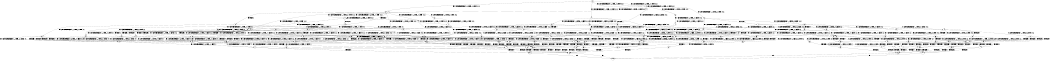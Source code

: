 digraph BCG {
size = "7, 10.5";
center = TRUE;
node [shape = circle];
0 [peripheries = 2];
0 -> 1 [label = "EX !0 !ATOMIC_EXCH_BRANCH (1, +1, TRUE, +0, 2, TRUE) !:0:1:2:"];
0 -> 2 [label = "EX !1 !ATOMIC_EXCH_BRANCH (1, +0, TRUE, +0, 1, TRUE) !:0:1:2:"];
0 -> 3 [label = "EX !2 !ATOMIC_EXCH_BRANCH (1, +0, FALSE, +0, 3, TRUE) !:0:1:2:"];
0 -> 4 [label = "EX !0 !ATOMIC_EXCH_BRANCH (1, +1, TRUE, +0, 2, TRUE) !:0:1:2:"];
1 -> 5 [label = "EX !2 !ATOMIC_EXCH_BRANCH (1, +0, FALSE, +0, 3, FALSE) !:0:1:2:"];
2 -> 6 [label = "EX !0 !ATOMIC_EXCH_BRANCH (1, +1, TRUE, +0, 2, TRUE) !:0:1:2:"];
2 -> 7 [label = "EX !2 !ATOMIC_EXCH_BRANCH (1, +0, FALSE, +0, 3, TRUE) !:0:1:2:"];
2 -> 8 [label = "EX !0 !ATOMIC_EXCH_BRANCH (1, +1, TRUE, +0, 2, TRUE) !:0:1:2:"];
2 -> 2 [label = "EX !1 !ATOMIC_EXCH_BRANCH (1, +0, TRUE, +0, 1, TRUE) !:0:1:2:"];
3 -> 9 [label = "EX !0 !ATOMIC_EXCH_BRANCH (1, +1, TRUE, +0, 2, TRUE) !:0:1:2:"];
3 -> 10 [label = "TERMINATE !2"];
3 -> 11 [label = "EX !1 !ATOMIC_EXCH_BRANCH (1, +0, TRUE, +0, 1, TRUE) !:0:1:2:"];
3 -> 12 [label = "EX !0 !ATOMIC_EXCH_BRANCH (1, +1, TRUE, +0, 2, TRUE) !:0:1:2:"];
4 -> 5 [label = "EX !2 !ATOMIC_EXCH_BRANCH (1, +0, FALSE, +0, 3, FALSE) !:0:1:2:"];
4 -> 13 [label = "TERMINATE !0"];
4 -> 14 [label = "EX !1 !ATOMIC_EXCH_BRANCH (1, +0, TRUE, +0, 1, FALSE) !:0:1:2:"];
4 -> 15 [label = "EX !2 !ATOMIC_EXCH_BRANCH (1, +0, FALSE, +0, 3, FALSE) !:0:1:2:"];
5 -> 16 [label = "EX !2 !ATOMIC_EXCH_BRANCH (1, +1, TRUE, +0, 3, FALSE) !:0:1:2:"];
6 -> 17 [label = "EX !1 !ATOMIC_EXCH_BRANCH (1, +0, TRUE, +0, 1, FALSE) !:0:1:2:"];
7 -> 18 [label = "EX !1 !ATOMIC_EXCH_BRANCH (1, +0, TRUE, +0, 1, TRUE) !:0:1:2:"];
7 -> 19 [label = "TERMINATE !2"];
7 -> 20 [label = "EX !0 !ATOMIC_EXCH_BRANCH (1, +1, TRUE, +0, 2, TRUE) !:0:1:2:"];
7 -> 11 [label = "EX !1 !ATOMIC_EXCH_BRANCH (1, +0, TRUE, +0, 1, TRUE) !:0:1:2:"];
8 -> 17 [label = "EX !1 !ATOMIC_EXCH_BRANCH (1, +0, TRUE, +0, 1, FALSE) !:0:1:2:"];
8 -> 21 [label = "TERMINATE !0"];
8 -> 22 [label = "EX !2 !ATOMIC_EXCH_BRANCH (1, +0, FALSE, +0, 3, FALSE) !:0:1:2:"];
8 -> 14 [label = "EX !1 !ATOMIC_EXCH_BRANCH (1, +0, TRUE, +0, 1, FALSE) !:0:1:2:"];
9 -> 23 [label = "EX !1 !ATOMIC_EXCH_BRANCH (1, +0, TRUE, +0, 1, FALSE) !:0:1:2:"];
10 -> 24 [label = "EX !0 !ATOMIC_EXCH_BRANCH (1, +1, TRUE, +0, 2, TRUE) !:0:1:"];
10 -> 25 [label = "EX !1 !ATOMIC_EXCH_BRANCH (1, +0, TRUE, +0, 1, TRUE) !:0:1:"];
10 -> 26 [label = "EX !0 !ATOMIC_EXCH_BRANCH (1, +1, TRUE, +0, 2, TRUE) !:0:1:"];
11 -> 27 [label = "EX !0 !ATOMIC_EXCH_BRANCH (1, +1, TRUE, +0, 2, TRUE) !:0:1:2:"];
11 -> 19 [label = "TERMINATE !2"];
11 -> 20 [label = "EX !0 !ATOMIC_EXCH_BRANCH (1, +1, TRUE, +0, 2, TRUE) !:0:1:2:"];
11 -> 11 [label = "EX !1 !ATOMIC_EXCH_BRANCH (1, +0, TRUE, +0, 1, TRUE) !:0:1:2:"];
12 -> 23 [label = "EX !1 !ATOMIC_EXCH_BRANCH (1, +0, TRUE, +0, 1, FALSE) !:0:1:2:"];
12 -> 28 [label = "TERMINATE !2"];
12 -> 29 [label = "TERMINATE !0"];
12 -> 30 [label = "EX !1 !ATOMIC_EXCH_BRANCH (1, +0, TRUE, +0, 1, FALSE) !:0:1:2:"];
13 -> 31 [label = "EX !2 !ATOMIC_EXCH_BRANCH (1, +0, FALSE, +0, 3, FALSE) !:1:2:"];
13 -> 32 [label = "EX !1 !ATOMIC_EXCH_BRANCH (1, +0, TRUE, +0, 1, FALSE) !:1:2:"];
13 -> 33 [label = "EX !2 !ATOMIC_EXCH_BRANCH (1, +0, FALSE, +0, 3, FALSE) !:1:2:"];
14 -> 34 [label = "EX !2 !ATOMIC_EXCH_BRANCH (1, +0, FALSE, +0, 3, TRUE) !:0:1:2:"];
14 -> 35 [label = "TERMINATE !1"];
14 -> 36 [label = "TERMINATE !0"];
14 -> 37 [label = "EX !2 !ATOMIC_EXCH_BRANCH (1, +0, FALSE, +0, 3, TRUE) !:0:1:2:"];
15 -> 16 [label = "EX !2 !ATOMIC_EXCH_BRANCH (1, +1, TRUE, +0, 3, FALSE) !:0:1:2:"];
15 -> 38 [label = "TERMINATE !0"];
15 -> 39 [label = "EX !1 !ATOMIC_EXCH_BRANCH (1, +0, TRUE, +0, 1, FALSE) !:0:1:2:"];
15 -> 40 [label = "EX !2 !ATOMIC_EXCH_BRANCH (1, +1, TRUE, +0, 3, FALSE) !:0:1:2:"];
16 -> 23 [label = "EX !1 !ATOMIC_EXCH_BRANCH (1, +0, TRUE, +0, 1, FALSE) !:0:1:2:"];
17 -> 34 [label = "EX !2 !ATOMIC_EXCH_BRANCH (1, +0, FALSE, +0, 3, TRUE) !:0:1:2:"];
18 -> 27 [label = "EX !0 !ATOMIC_EXCH_BRANCH (1, +1, TRUE, +0, 2, TRUE) !:0:1:2:"];
19 -> 41 [label = "EX !1 !ATOMIC_EXCH_BRANCH (1, +0, TRUE, +0, 1, TRUE) !:0:1:"];
19 -> 42 [label = "EX !0 !ATOMIC_EXCH_BRANCH (1, +1, TRUE, +0, 2, TRUE) !:0:1:"];
19 -> 25 [label = "EX !1 !ATOMIC_EXCH_BRANCH (1, +0, TRUE, +0, 1, TRUE) !:0:1:"];
20 -> 23 [label = "EX !1 !ATOMIC_EXCH_BRANCH (1, +0, TRUE, +0, 1, FALSE) !:0:1:2:"];
20 -> 43 [label = "TERMINATE !2"];
20 -> 44 [label = "TERMINATE !0"];
20 -> 30 [label = "EX !1 !ATOMIC_EXCH_BRANCH (1, +0, TRUE, +0, 1, FALSE) !:0:1:2:"];
21 -> 45 [label = "EX !1 !ATOMIC_EXCH_BRANCH (1, +0, TRUE, +0, 1, FALSE) !:1:2:"];
21 -> 46 [label = "EX !2 !ATOMIC_EXCH_BRANCH (1, +0, FALSE, +0, 3, FALSE) !:1:2:"];
21 -> 32 [label = "EX !1 !ATOMIC_EXCH_BRANCH (1, +0, TRUE, +0, 1, FALSE) !:1:2:"];
22 -> 47 [label = "EX !1 !ATOMIC_EXCH_BRANCH (1, +0, TRUE, +0, 1, FALSE) !:0:1:2:"];
22 -> 48 [label = "TERMINATE !0"];
22 -> 49 [label = "EX !2 !ATOMIC_EXCH_BRANCH (1, +1, TRUE, +0, 3, FALSE) !:0:1:2:"];
22 -> 39 [label = "EX !1 !ATOMIC_EXCH_BRANCH (1, +0, TRUE, +0, 1, FALSE) !:0:1:2:"];
23 -> 50 [label = "TERMINATE !0"];
24 -> 51 [label = "EX !1 !ATOMIC_EXCH_BRANCH (1, +0, TRUE, +0, 1, FALSE) !:0:1:"];
25 -> 52 [label = "EX !0 !ATOMIC_EXCH_BRANCH (1, +1, TRUE, +0, 2, TRUE) !:0:1:"];
25 -> 42 [label = "EX !0 !ATOMIC_EXCH_BRANCH (1, +1, TRUE, +0, 2, TRUE) !:0:1:"];
25 -> 25 [label = "EX !1 !ATOMIC_EXCH_BRANCH (1, +0, TRUE, +0, 1, TRUE) !:0:1:"];
26 -> 51 [label = "EX !1 !ATOMIC_EXCH_BRANCH (1, +0, TRUE, +0, 1, FALSE) !:0:1:"];
26 -> 53 [label = "TERMINATE !0"];
26 -> 54 [label = "EX !1 !ATOMIC_EXCH_BRANCH (1, +0, TRUE, +0, 1, FALSE) !:0:1:"];
27 -> 23 [label = "EX !1 !ATOMIC_EXCH_BRANCH (1, +0, TRUE, +0, 1, FALSE) !:0:1:2:"];
28 -> 51 [label = "EX !1 !ATOMIC_EXCH_BRANCH (1, +0, TRUE, +0, 1, FALSE) !:0:1:"];
28 -> 53 [label = "TERMINATE !0"];
28 -> 54 [label = "EX !1 !ATOMIC_EXCH_BRANCH (1, +0, TRUE, +0, 1, FALSE) !:0:1:"];
29 -> 55 [label = "EX !1 !ATOMIC_EXCH_BRANCH (1, +0, TRUE, +0, 1, FALSE) !:1:2:"];
29 -> 53 [label = "TERMINATE !2"];
29 -> 56 [label = "EX !1 !ATOMIC_EXCH_BRANCH (1, +0, TRUE, +0, 1, FALSE) !:1:2:"];
30 -> 50 [label = "TERMINATE !0"];
30 -> 57 [label = "TERMINATE !1"];
30 -> 58 [label = "TERMINATE !2"];
30 -> 59 [label = "TERMINATE !0"];
31 -> 60 [label = "EX !2 !ATOMIC_EXCH_BRANCH (1, +1, TRUE, +0, 3, FALSE) !:1:2:"];
32 -> 61 [label = "EX !2 !ATOMIC_EXCH_BRANCH (1, +0, FALSE, +0, 3, TRUE) !:1:2:"];
32 -> 62 [label = "TERMINATE !1"];
32 -> 63 [label = "EX !2 !ATOMIC_EXCH_BRANCH (1, +0, FALSE, +0, 3, TRUE) !:1:2:"];
33 -> 60 [label = "EX !2 !ATOMIC_EXCH_BRANCH (1, +1, TRUE, +0, 3, FALSE) !:1:2:"];
33 -> 64 [label = "EX !1 !ATOMIC_EXCH_BRANCH (1, +0, TRUE, +0, 1, FALSE) !:1:2:"];
33 -> 65 [label = "EX !2 !ATOMIC_EXCH_BRANCH (1, +1, TRUE, +0, 3, FALSE) !:1:2:"];
34 -> 50 [label = "TERMINATE !0"];
35 -> 66 [label = "EX !2 !ATOMIC_EXCH_BRANCH (1, +0, FALSE, +0, 3, TRUE) !:0:2:"];
35 -> 62 [label = "TERMINATE !0"];
35 -> 67 [label = "EX !2 !ATOMIC_EXCH_BRANCH (1, +0, FALSE, +0, 3, TRUE) !:0:2:"];
36 -> 61 [label = "EX !2 !ATOMIC_EXCH_BRANCH (1, +0, FALSE, +0, 3, TRUE) !:1:2:"];
36 -> 62 [label = "TERMINATE !1"];
36 -> 63 [label = "EX !2 !ATOMIC_EXCH_BRANCH (1, +0, FALSE, +0, 3, TRUE) !:1:2:"];
37 -> 50 [label = "TERMINATE !0"];
37 -> 57 [label = "TERMINATE !1"];
37 -> 58 [label = "TERMINATE !2"];
37 -> 59 [label = "TERMINATE !0"];
38 -> 60 [label = "EX !2 !ATOMIC_EXCH_BRANCH (1, +1, TRUE, +0, 3, FALSE) !:1:2:"];
38 -> 64 [label = "EX !1 !ATOMIC_EXCH_BRANCH (1, +0, TRUE, +0, 1, FALSE) !:1:2:"];
38 -> 65 [label = "EX !2 !ATOMIC_EXCH_BRANCH (1, +1, TRUE, +0, 3, FALSE) !:1:2:"];
39 -> 68 [label = "EX !2 !ATOMIC_EXCH_BRANCH (1, +1, TRUE, +0, 3, TRUE) !:0:1:2:"];
39 -> 69 [label = "TERMINATE !1"];
39 -> 70 [label = "TERMINATE !0"];
39 -> 71 [label = "EX !2 !ATOMIC_EXCH_BRANCH (1, +1, TRUE, +0, 3, TRUE) !:0:1:2:"];
40 -> 23 [label = "EX !1 !ATOMIC_EXCH_BRANCH (1, +0, TRUE, +0, 1, FALSE) !:0:1:2:"];
40 -> 28 [label = "TERMINATE !2"];
40 -> 29 [label = "TERMINATE !0"];
40 -> 30 [label = "EX !1 !ATOMIC_EXCH_BRANCH (1, +0, TRUE, +0, 1, FALSE) !:0:1:2:"];
41 -> 52 [label = "EX !0 !ATOMIC_EXCH_BRANCH (1, +1, TRUE, +0, 2, TRUE) !:0:1:"];
42 -> 51 [label = "EX !1 !ATOMIC_EXCH_BRANCH (1, +0, TRUE, +0, 1, FALSE) !:0:1:"];
42 -> 72 [label = "TERMINATE !0"];
42 -> 54 [label = "EX !1 !ATOMIC_EXCH_BRANCH (1, +0, TRUE, +0, 1, FALSE) !:0:1:"];
43 -> 51 [label = "EX !1 !ATOMIC_EXCH_BRANCH (1, +0, TRUE, +0, 1, FALSE) !:0:1:"];
43 -> 72 [label = "TERMINATE !0"];
43 -> 54 [label = "EX !1 !ATOMIC_EXCH_BRANCH (1, +0, TRUE, +0, 1, FALSE) !:0:1:"];
44 -> 55 [label = "EX !1 !ATOMIC_EXCH_BRANCH (1, +0, TRUE, +0, 1, FALSE) !:1:2:"];
44 -> 72 [label = "TERMINATE !2"];
44 -> 56 [label = "EX !1 !ATOMIC_EXCH_BRANCH (1, +0, TRUE, +0, 1, FALSE) !:1:2:"];
45 -> 61 [label = "EX !2 !ATOMIC_EXCH_BRANCH (1, +0, FALSE, +0, 3, TRUE) !:1:2:"];
46 -> 73 [label = "EX !1 !ATOMIC_EXCH_BRANCH (1, +0, TRUE, +0, 1, FALSE) !:1:2:"];
46 -> 74 [label = "EX !2 !ATOMIC_EXCH_BRANCH (1, +1, TRUE, +0, 3, FALSE) !:1:2:"];
46 -> 64 [label = "EX !1 !ATOMIC_EXCH_BRANCH (1, +0, TRUE, +0, 1, FALSE) !:1:2:"];
47 -> 68 [label = "EX !2 !ATOMIC_EXCH_BRANCH (1, +1, TRUE, +0, 3, TRUE) !:0:1:2:"];
48 -> 73 [label = "EX !1 !ATOMIC_EXCH_BRANCH (1, +0, TRUE, +0, 1, FALSE) !:1:2:"];
48 -> 74 [label = "EX !2 !ATOMIC_EXCH_BRANCH (1, +1, TRUE, +0, 3, FALSE) !:1:2:"];
48 -> 64 [label = "EX !1 !ATOMIC_EXCH_BRANCH (1, +0, TRUE, +0, 1, FALSE) !:1:2:"];
49 -> 23 [label = "EX !1 !ATOMIC_EXCH_BRANCH (1, +0, TRUE, +0, 1, FALSE) !:0:1:2:"];
49 -> 43 [label = "TERMINATE !2"];
49 -> 44 [label = "TERMINATE !0"];
49 -> 30 [label = "EX !1 !ATOMIC_EXCH_BRANCH (1, +0, TRUE, +0, 1, FALSE) !:0:1:2:"];
50 -> 75 [label = "TERMINATE !2"];
51 -> 75 [label = "TERMINATE !0"];
52 -> 51 [label = "EX !1 !ATOMIC_EXCH_BRANCH (1, +0, TRUE, +0, 1, FALSE) !:0:1:"];
53 -> 76 [label = "EX !1 !ATOMIC_EXCH_BRANCH (1, +0, TRUE, +0, 1, FALSE) !:1:"];
53 -> 77 [label = "EX !1 !ATOMIC_EXCH_BRANCH (1, +0, TRUE, +0, 1, FALSE) !:1:"];
54 -> 75 [label = "TERMINATE !0"];
54 -> 78 [label = "TERMINATE !1"];
54 -> 79 [label = "TERMINATE !0"];
55 -> 75 [label = "TERMINATE !2"];
56 -> 75 [label = "TERMINATE !2"];
56 -> 80 [label = "TERMINATE !1"];
56 -> 79 [label = "TERMINATE !2"];
57 -> 81 [label = "TERMINATE !0"];
57 -> 78 [label = "TERMINATE !2"];
57 -> 80 [label = "TERMINATE !0"];
58 -> 75 [label = "TERMINATE !0"];
58 -> 78 [label = "TERMINATE !1"];
58 -> 79 [label = "TERMINATE !0"];
59 -> 75 [label = "TERMINATE !2"];
59 -> 80 [label = "TERMINATE !1"];
59 -> 79 [label = "TERMINATE !2"];
60 -> 55 [label = "EX !1 !ATOMIC_EXCH_BRANCH (1, +0, TRUE, +0, 1, FALSE) !:1:2:"];
61 -> 75 [label = "TERMINATE !2"];
62 -> 82 [label = "EX !2 !ATOMIC_EXCH_BRANCH (1, +0, FALSE, +0, 3, TRUE) !:2:"];
62 -> 83 [label = "EX !2 !ATOMIC_EXCH_BRANCH (1, +0, FALSE, +0, 3, TRUE) !:2:"];
63 -> 75 [label = "TERMINATE !2"];
63 -> 80 [label = "TERMINATE !1"];
63 -> 79 [label = "TERMINATE !2"];
64 -> 84 [label = "EX !2 !ATOMIC_EXCH_BRANCH (1, +1, TRUE, +0, 3, TRUE) !:1:2:"];
64 -> 85 [label = "TERMINATE !1"];
64 -> 86 [label = "EX !2 !ATOMIC_EXCH_BRANCH (1, +1, TRUE, +0, 3, TRUE) !:1:2:"];
65 -> 55 [label = "EX !1 !ATOMIC_EXCH_BRANCH (1, +0, TRUE, +0, 1, FALSE) !:1:2:"];
65 -> 53 [label = "TERMINATE !2"];
65 -> 56 [label = "EX !1 !ATOMIC_EXCH_BRANCH (1, +0, TRUE, +0, 1, FALSE) !:1:2:"];
66 -> 81 [label = "TERMINATE !0"];
67 -> 81 [label = "TERMINATE !0"];
67 -> 78 [label = "TERMINATE !2"];
67 -> 80 [label = "TERMINATE !0"];
68 -> 87 [label = "TERMINATE !0"];
69 -> 88 [label = "EX !2 !ATOMIC_EXCH_BRANCH (1, +1, TRUE, +0, 3, TRUE) !:0:2:"];
69 -> 85 [label = "TERMINATE !0"];
69 -> 89 [label = "EX !2 !ATOMIC_EXCH_BRANCH (1, +1, TRUE, +0, 3, TRUE) !:0:2:"];
70 -> 84 [label = "EX !2 !ATOMIC_EXCH_BRANCH (1, +1, TRUE, +0, 3, TRUE) !:1:2:"];
70 -> 85 [label = "TERMINATE !1"];
70 -> 86 [label = "EX !2 !ATOMIC_EXCH_BRANCH (1, +1, TRUE, +0, 3, TRUE) !:1:2:"];
71 -> 87 [label = "TERMINATE !0"];
71 -> 90 [label = "TERMINATE !1"];
71 -> 91 [label = "TERMINATE !2"];
71 -> 92 [label = "TERMINATE !0"];
72 -> 76 [label = "EX !1 !ATOMIC_EXCH_BRANCH (1, +0, TRUE, +0, 1, FALSE) !:1:"];
72 -> 77 [label = "EX !1 !ATOMIC_EXCH_BRANCH (1, +0, TRUE, +0, 1, FALSE) !:1:"];
73 -> 84 [label = "EX !2 !ATOMIC_EXCH_BRANCH (1, +1, TRUE, +0, 3, TRUE) !:1:2:"];
74 -> 55 [label = "EX !1 !ATOMIC_EXCH_BRANCH (1, +0, TRUE, +0, 1, FALSE) !:1:2:"];
74 -> 72 [label = "TERMINATE !2"];
74 -> 56 [label = "EX !1 !ATOMIC_EXCH_BRANCH (1, +0, TRUE, +0, 1, FALSE) !:1:2:"];
75 -> 93 [label = "TERMINATE !1"];
76 -> 93 [label = "TERMINATE !1"];
77 -> 93 [label = "TERMINATE !1"];
77 -> 94 [label = "TERMINATE !1"];
78 -> 93 [label = "TERMINATE !0"];
78 -> 94 [label = "TERMINATE !0"];
79 -> 93 [label = "TERMINATE !1"];
79 -> 94 [label = "TERMINATE !1"];
80 -> 93 [label = "TERMINATE !2"];
80 -> 94 [label = "TERMINATE !2"];
81 -> 93 [label = "TERMINATE !2"];
82 -> 93 [label = "TERMINATE !2"];
83 -> 93 [label = "TERMINATE !2"];
83 -> 94 [label = "TERMINATE !2"];
84 -> 95 [label = "TERMINATE !2"];
85 -> 96 [label = "EX !2 !ATOMIC_EXCH_BRANCH (1, +1, TRUE, +0, 3, TRUE) !:2:"];
85 -> 97 [label = "EX !2 !ATOMIC_EXCH_BRANCH (1, +1, TRUE, +0, 3, TRUE) !:2:"];
86 -> 95 [label = "TERMINATE !2"];
86 -> 98 [label = "TERMINATE !1"];
86 -> 99 [label = "TERMINATE !2"];
87 -> 95 [label = "TERMINATE !2"];
88 -> 100 [label = "TERMINATE !0"];
89 -> 100 [label = "TERMINATE !0"];
89 -> 101 [label = "TERMINATE !2"];
89 -> 98 [label = "TERMINATE !0"];
90 -> 100 [label = "TERMINATE !0"];
90 -> 101 [label = "TERMINATE !2"];
90 -> 98 [label = "TERMINATE !0"];
91 -> 95 [label = "TERMINATE !0"];
91 -> 101 [label = "TERMINATE !1"];
91 -> 99 [label = "TERMINATE !0"];
92 -> 95 [label = "TERMINATE !2"];
92 -> 98 [label = "TERMINATE !1"];
92 -> 99 [label = "TERMINATE !2"];
93 -> 102 [label = "exit"];
94 -> 102 [label = "exit"];
95 -> 103 [label = "TERMINATE !1"];
96 -> 103 [label = "TERMINATE !2"];
97 -> 103 [label = "TERMINATE !2"];
97 -> 104 [label = "TERMINATE !2"];
98 -> 103 [label = "TERMINATE !2"];
98 -> 104 [label = "TERMINATE !2"];
99 -> 103 [label = "TERMINATE !1"];
99 -> 104 [label = "TERMINATE !1"];
100 -> 103 [label = "TERMINATE !2"];
101 -> 103 [label = "TERMINATE !0"];
101 -> 104 [label = "TERMINATE !0"];
103 -> 102 [label = "exit"];
104 -> 102 [label = "exit"];
}
